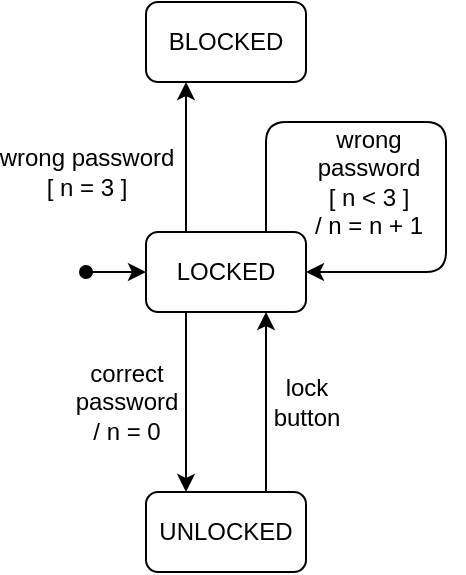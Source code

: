 <mxfile version="12.9.3" type="device"><diagram id="KyyjR69hYbcUKCOmqxQM" name="Page-1"><mxGraphModel dx="946" dy="680" grid="1" gridSize="10" guides="1" tooltips="1" connect="1" arrows="1" fold="1" page="1" pageScale="1" pageWidth="850" pageHeight="1100" math="0" shadow="0"><root><mxCell id="0"/><mxCell id="1" parent="0"/><mxCell id="vkxwzqPlxqG7_8QJXLYx-17" style="edgeStyle=orthogonalEdgeStyle;rounded=0;orthogonalLoop=1;jettySize=auto;html=1;exitX=0.25;exitY=0;exitDx=0;exitDy=0;entryX=0.25;entryY=1;entryDx=0;entryDy=0;labelBackgroundColor=none;startArrow=none;startFill=0;" parent="1" source="vkxwzqPlxqG7_8QJXLYx-6" target="vkxwzqPlxqG7_8QJXLYx-16" edge="1"><mxGeometry relative="1" as="geometry"/></mxCell><mxCell id="vkxwzqPlxqG7_8QJXLYx-19" value="&lt;div&gt;wrong password&lt;/div&gt;&lt;div&gt;[ n = 3 ]&lt;br&gt;&lt;/div&gt;" style="text;html=1;resizable=0;points=[];align=center;verticalAlign=middle;labelBackgroundColor=none;" parent="vkxwzqPlxqG7_8QJXLYx-17" vertex="1" connectable="0"><mxGeometry x="0.236" y="1" relative="1" as="geometry"><mxPoint x="-49" y="16" as="offset"/></mxGeometry></mxCell><mxCell id="vkxwzqPlxqG7_8QJXLYx-6" value="LOCKED" style="rounded=1;whiteSpace=wrap;html=1;labelBackgroundColor=none;" parent="1" vertex="1"><mxGeometry x="160" y="175" width="80" height="40" as="geometry"/></mxCell><mxCell id="vkxwzqPlxqG7_8QJXLYx-10" style="edgeStyle=orthogonalEdgeStyle;rounded=0;orthogonalLoop=1;jettySize=auto;html=1;exitX=0.75;exitY=0;exitDx=0;exitDy=0;entryX=0.75;entryY=1;entryDx=0;entryDy=0;labelBackgroundColor=none;startArrow=none;startFill=0;" parent="1" source="vkxwzqPlxqG7_8QJXLYx-7" target="vkxwzqPlxqG7_8QJXLYx-6" edge="1"><mxGeometry relative="1" as="geometry"/></mxCell><mxCell id="vkxwzqPlxqG7_8QJXLYx-12" value="&lt;div&gt;lock &lt;br&gt;&lt;/div&gt;&lt;div&gt;button&lt;/div&gt;" style="text;html=1;resizable=0;points=[];align=center;verticalAlign=middle;labelBackgroundColor=none;" parent="vkxwzqPlxqG7_8QJXLYx-10" vertex="1" connectable="0"><mxGeometry x="-0.244" y="1" relative="1" as="geometry"><mxPoint x="21" y="-11" as="offset"/></mxGeometry></mxCell><mxCell id="vkxwzqPlxqG7_8QJXLYx-7" value="UNLOCKED" style="rounded=1;whiteSpace=wrap;html=1;labelBackgroundColor=none;" parent="1" vertex="1"><mxGeometry x="160" y="305" width="80" height="40" as="geometry"/></mxCell><mxCell id="vkxwzqPlxqG7_8QJXLYx-8" value="" style="endArrow=classic;html=1;labelBackgroundColor=none;entryX=0;entryY=0.5;entryDx=0;entryDy=0;startArrow=oval;startFill=1;" parent="1" target="vkxwzqPlxqG7_8QJXLYx-6" edge="1"><mxGeometry width="50" height="50" relative="1" as="geometry"><mxPoint x="130" y="195" as="sourcePoint"/><mxPoint x="210" y="365" as="targetPoint"/></mxGeometry></mxCell><mxCell id="vkxwzqPlxqG7_8QJXLYx-9" value="" style="endArrow=classic;html=1;labelBackgroundColor=none;exitX=0.25;exitY=1;exitDx=0;exitDy=0;entryX=0.25;entryY=0;entryDx=0;entryDy=0;" parent="1" source="vkxwzqPlxqG7_8QJXLYx-6" target="vkxwzqPlxqG7_8QJXLYx-7" edge="1"><mxGeometry width="50" height="50" relative="1" as="geometry"><mxPoint x="120" y="415" as="sourcePoint"/><mxPoint x="170" y="365" as="targetPoint"/></mxGeometry></mxCell><mxCell id="vkxwzqPlxqG7_8QJXLYx-11" value="&lt;div&gt;correct&lt;/div&gt;&lt;div&gt;password&lt;br&gt;&lt;/div&gt;&lt;div&gt;/ n = 0&lt;br&gt;&lt;/div&gt;" style="text;html=1;resizable=0;points=[];align=center;verticalAlign=middle;labelBackgroundColor=none;" parent="vkxwzqPlxqG7_8QJXLYx-9" vertex="1" connectable="0"><mxGeometry x="0.311" y="3" relative="1" as="geometry"><mxPoint x="-33" y="-14" as="offset"/></mxGeometry></mxCell><mxCell id="vkxwzqPlxqG7_8QJXLYx-13" value="" style="endArrow=classic;html=1;labelBackgroundColor=none;exitX=0.75;exitY=0;exitDx=0;exitDy=0;entryX=1;entryY=0.5;entryDx=0;entryDy=0;" parent="1" source="vkxwzqPlxqG7_8QJXLYx-6" target="vkxwzqPlxqG7_8QJXLYx-6" edge="1"><mxGeometry width="50" height="50" relative="1" as="geometry"><mxPoint x="120" y="420" as="sourcePoint"/><mxPoint x="170" y="370" as="targetPoint"/><Array as="points"><mxPoint x="220" y="120"/><mxPoint x="310" y="120"/><mxPoint x="310" y="195"/></Array></mxGeometry></mxCell><mxCell id="vkxwzqPlxqG7_8QJXLYx-14" value="&lt;div&gt;wrong&lt;/div&gt;&lt;div&gt;password&lt;/div&gt;&lt;div&gt;[ n &amp;lt; 3 ]&lt;/div&gt;&lt;div&gt;/ n = n + 1&lt;br&gt;&lt;/div&gt;" style="text;html=1;resizable=0;points=[];align=center;verticalAlign=middle;labelBackgroundColor=none;" parent="vkxwzqPlxqG7_8QJXLYx-13" vertex="1" connectable="0"><mxGeometry x="-0.136" y="-2" relative="1" as="geometry"><mxPoint x="-20" y="28" as="offset"/></mxGeometry></mxCell><mxCell id="vkxwzqPlxqG7_8QJXLYx-16" value="BLOCKED" style="rounded=1;whiteSpace=wrap;html=1;labelBackgroundColor=none;" parent="1" vertex="1"><mxGeometry x="160" y="60" width="80" height="40" as="geometry"/></mxCell></root></mxGraphModel></diagram></mxfile>